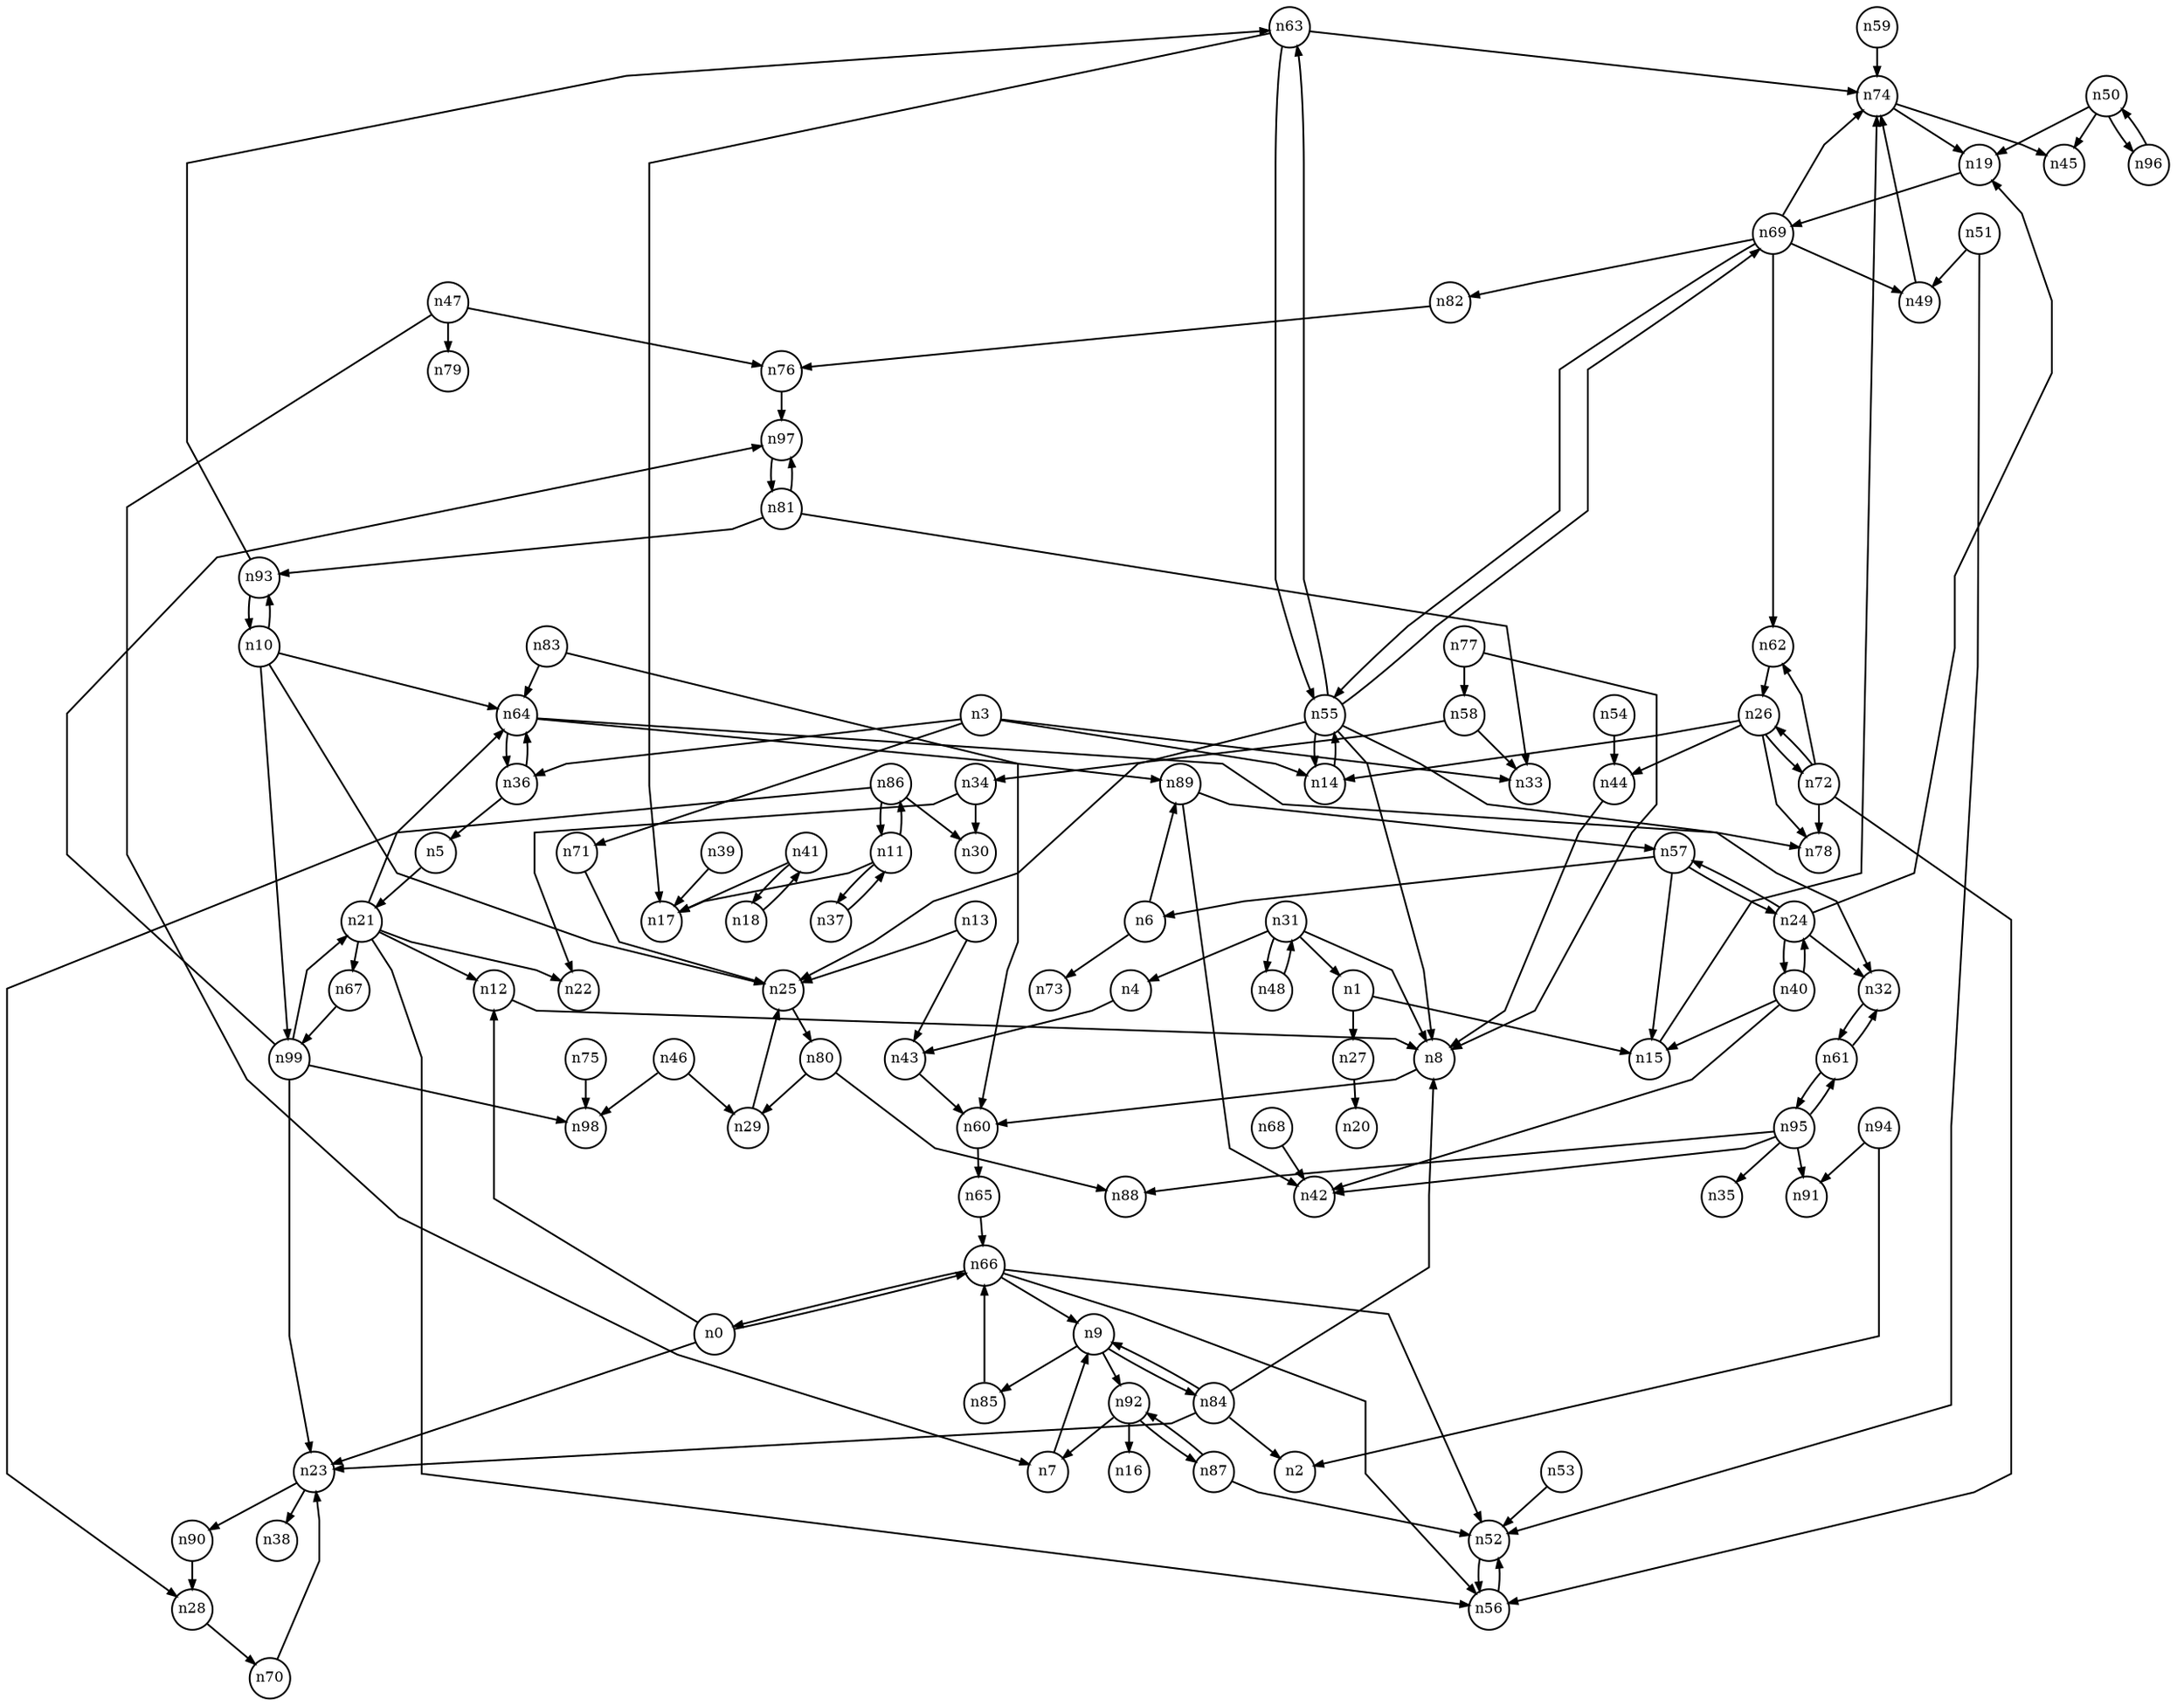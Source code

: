 digraph G{
splines=polyline;
ranksep=0.22;
nodesep=0.22;
nodesize=0.32;
fontsize=8
edge [arrowsize=0.5]
node [fontsize=8 shape=circle width=0.32 fixedsize=shape];

n12 -> n8
n0 -> n12
n0 -> n23
n0 -> n66
n23 -> n38
n23 -> n90
n15 -> n74
n1 -> n15
n1 -> n27
n27 -> n20
n14 -> n55
n3 -> n14
n3 -> n33
n3 -> n36
n3 -> n71
n36 -> n5
n36 -> n64
n71 -> n25
n43 -> n60
n4 -> n43
n6 -> n73
n6 -> n89
n89 -> n42
n89 -> n57
n60 -> n65
n8 -> n60
n84 -> n2
n84 -> n8
n84 -> n23
n84 -> n9
n9 -> n84
n9 -> n85
n9 -> n92
n85 -> n66
n92 -> n7
n92 -> n16
n92 -> n87
n25 -> n80
n10 -> n25
n10 -> n64
n10 -> n93
n10 -> n99
n64 -> n36
n64 -> n78
n64 -> n89
n93 -> n63
n93 -> n10
n99 -> n23
n99 -> n97
n99 -> n98
n99 -> n21
n11 -> n17
n11 -> n37
n11 -> n86
n37 -> n11
n86 -> n28
n86 -> n30
n86 -> n11
n13 -> n25
n13 -> n43
n74 -> n19
n74 -> n45
n21 -> n12
n21 -> n22
n21 -> n56
n21 -> n64
n21 -> n67
n56 -> n52
n67 -> n99
n90 -> n28
n19 -> n69
n24 -> n19
n24 -> n32
n24 -> n40
n24 -> n57
n32 -> n61
n40 -> n15
n40 -> n42
n40 -> n24
n57 -> n6
n57 -> n15
n57 -> n24
n80 -> n29
n80 -> n88
n26 -> n14
n26 -> n44
n26 -> n72
n26 -> n78
n44 -> n8
n72 -> n56
n72 -> n62
n72 -> n78
n72 -> n26
n70 -> n23
n28 -> n70
n31 -> n1
n31 -> n4
n31 -> n8
n31 -> n48
n48 -> n31
n34 -> n22
n34 -> n30
n5 -> n21
n39 -> n17
n41 -> n17
n41 -> n18
n18 -> n41
n29 -> n25
n46 -> n29
n46 -> n98
n7 -> n9
n47 -> n7
n47 -> n76
n47 -> n79
n76 -> n97
n49 -> n74
n50 -> n19
n50 -> n45
n50 -> n96
n96 -> n50
n51 -> n49
n51 -> n52
n52 -> n56
n53 -> n52
n54 -> n44
n55 -> n8
n55 -> n14
n55 -> n25
n55 -> n32
n55 -> n63
n55 -> n69
n63 -> n17
n63 -> n74
n63 -> n55
n69 -> n49
n69 -> n62
n69 -> n74
n69 -> n82
n69 -> n55
n58 -> n33
n58 -> n34
n59 -> n74
n65 -> n66
n61 -> n32
n61 -> n95
n66 -> n0
n66 -> n9
n66 -> n52
n66 -> n56
n68 -> n42
n62 -> n26
n82 -> n76
n75 -> n98
n97 -> n81
n77 -> n8
n77 -> n58
n81 -> n33
n81 -> n93
n81 -> n97
n83 -> n60
n83 -> n64
n87 -> n52
n87 -> n92
n94 -> n2
n94 -> n91
n95 -> n35
n95 -> n42
n95 -> n61
n95 -> n88
n95 -> n91
}
